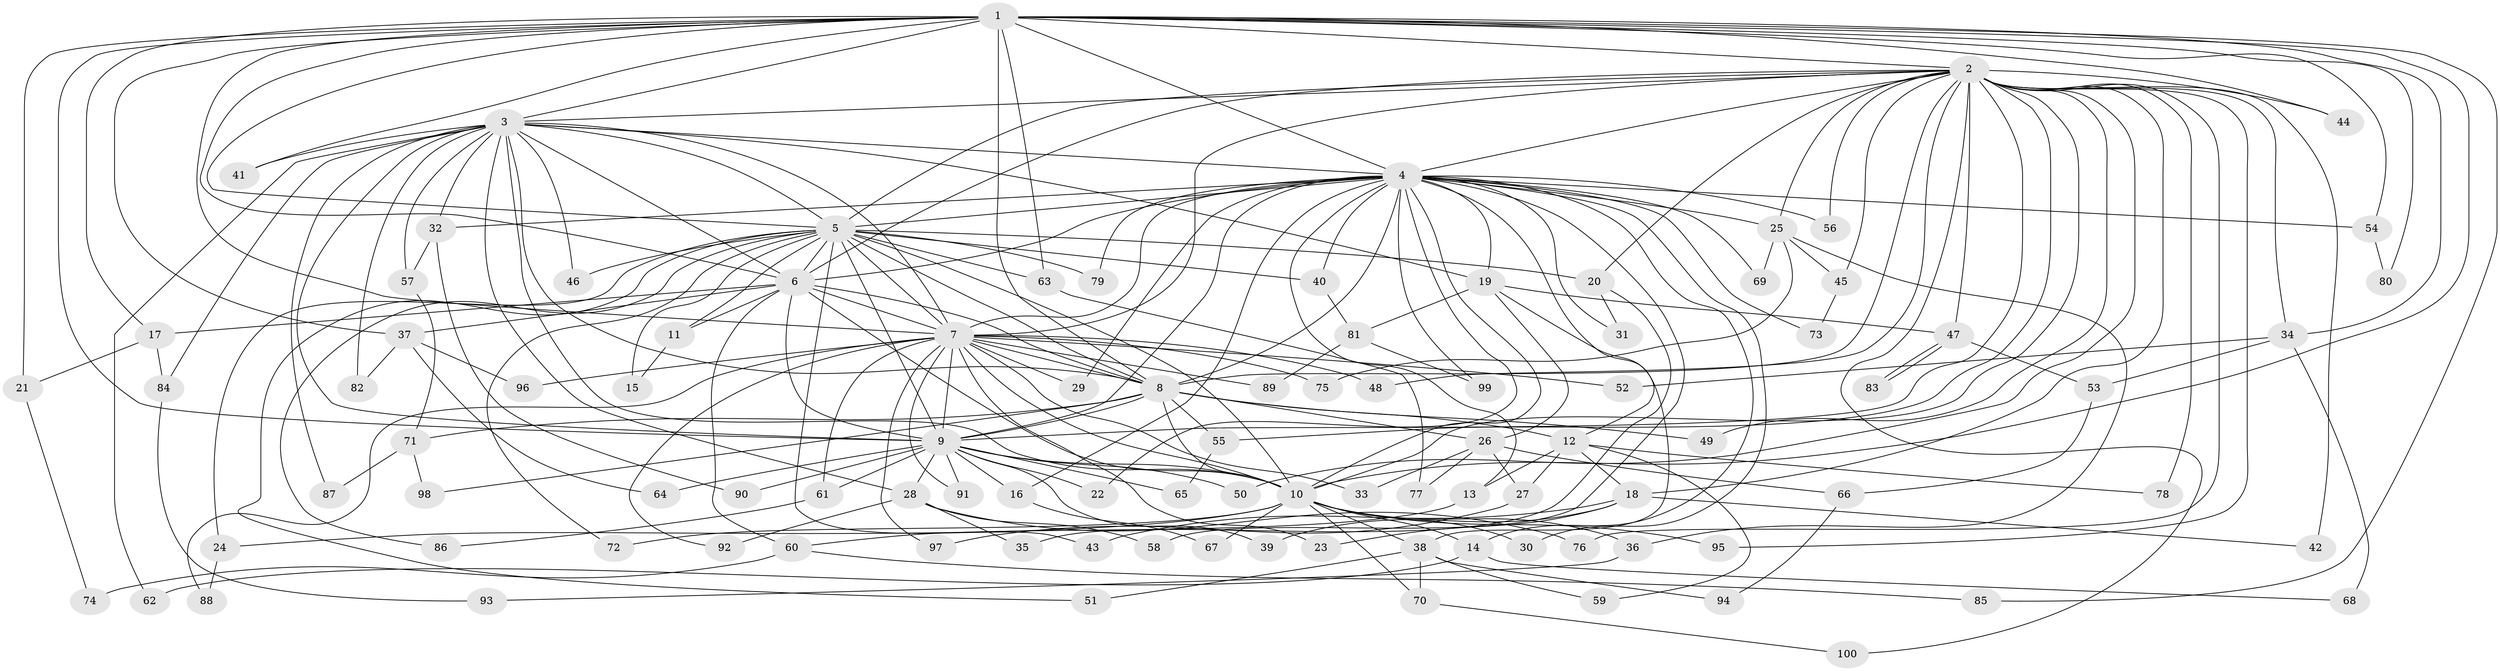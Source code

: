// Generated by graph-tools (version 1.1) at 2025/49/03/09/25 03:49:38]
// undirected, 100 vertices, 225 edges
graph export_dot {
graph [start="1"]
  node [color=gray90,style=filled];
  1;
  2;
  3;
  4;
  5;
  6;
  7;
  8;
  9;
  10;
  11;
  12;
  13;
  14;
  15;
  16;
  17;
  18;
  19;
  20;
  21;
  22;
  23;
  24;
  25;
  26;
  27;
  28;
  29;
  30;
  31;
  32;
  33;
  34;
  35;
  36;
  37;
  38;
  39;
  40;
  41;
  42;
  43;
  44;
  45;
  46;
  47;
  48;
  49;
  50;
  51;
  52;
  53;
  54;
  55;
  56;
  57;
  58;
  59;
  60;
  61;
  62;
  63;
  64;
  65;
  66;
  67;
  68;
  69;
  70;
  71;
  72;
  73;
  74;
  75;
  76;
  77;
  78;
  79;
  80;
  81;
  82;
  83;
  84;
  85;
  86;
  87;
  88;
  89;
  90;
  91;
  92;
  93;
  94;
  95;
  96;
  97;
  98;
  99;
  100;
  1 -- 2;
  1 -- 3;
  1 -- 4;
  1 -- 5;
  1 -- 6;
  1 -- 7;
  1 -- 8;
  1 -- 9;
  1 -- 10;
  1 -- 17;
  1 -- 21;
  1 -- 34;
  1 -- 37;
  1 -- 41;
  1 -- 44;
  1 -- 54;
  1 -- 63;
  1 -- 80;
  1 -- 85;
  2 -- 3;
  2 -- 4;
  2 -- 5;
  2 -- 6;
  2 -- 7;
  2 -- 8;
  2 -- 9;
  2 -- 10;
  2 -- 18;
  2 -- 20;
  2 -- 25;
  2 -- 34;
  2 -- 42;
  2 -- 44;
  2 -- 45;
  2 -- 47;
  2 -- 48;
  2 -- 49;
  2 -- 50;
  2 -- 55;
  2 -- 56;
  2 -- 76;
  2 -- 78;
  2 -- 95;
  2 -- 100;
  3 -- 4;
  3 -- 5;
  3 -- 6;
  3 -- 7;
  3 -- 8;
  3 -- 9;
  3 -- 10;
  3 -- 19;
  3 -- 28;
  3 -- 32;
  3 -- 41;
  3 -- 46;
  3 -- 57;
  3 -- 62;
  3 -- 82;
  3 -- 84;
  3 -- 87;
  4 -- 5;
  4 -- 6;
  4 -- 7;
  4 -- 8;
  4 -- 9;
  4 -- 10;
  4 -- 12;
  4 -- 13;
  4 -- 14;
  4 -- 16;
  4 -- 19;
  4 -- 22;
  4 -- 25;
  4 -- 29;
  4 -- 30;
  4 -- 31;
  4 -- 32;
  4 -- 40;
  4 -- 54;
  4 -- 56;
  4 -- 58;
  4 -- 69;
  4 -- 73;
  4 -- 79;
  4 -- 99;
  5 -- 6;
  5 -- 7;
  5 -- 8;
  5 -- 9;
  5 -- 10;
  5 -- 11;
  5 -- 15;
  5 -- 20;
  5 -- 24;
  5 -- 40;
  5 -- 43;
  5 -- 46;
  5 -- 51;
  5 -- 63;
  5 -- 72;
  5 -- 79;
  5 -- 86;
  6 -- 7;
  6 -- 8;
  6 -- 9;
  6 -- 10;
  6 -- 11;
  6 -- 17;
  6 -- 37;
  6 -- 60;
  7 -- 8;
  7 -- 9;
  7 -- 10;
  7 -- 23;
  7 -- 29;
  7 -- 33;
  7 -- 48;
  7 -- 52;
  7 -- 61;
  7 -- 75;
  7 -- 88;
  7 -- 89;
  7 -- 91;
  7 -- 92;
  7 -- 96;
  7 -- 97;
  8 -- 9;
  8 -- 10;
  8 -- 12;
  8 -- 26;
  8 -- 49;
  8 -- 55;
  8 -- 71;
  8 -- 98;
  9 -- 10;
  9 -- 16;
  9 -- 22;
  9 -- 28;
  9 -- 39;
  9 -- 50;
  9 -- 61;
  9 -- 64;
  9 -- 65;
  9 -- 90;
  9 -- 91;
  10 -- 14;
  10 -- 24;
  10 -- 30;
  10 -- 36;
  10 -- 38;
  10 -- 67;
  10 -- 70;
  10 -- 72;
  10 -- 95;
  11 -- 15;
  12 -- 13;
  12 -- 18;
  12 -- 27;
  12 -- 59;
  12 -- 78;
  13 -- 60;
  14 -- 62;
  14 -- 68;
  16 -- 67;
  17 -- 21;
  17 -- 84;
  18 -- 23;
  18 -- 39;
  18 -- 42;
  18 -- 43;
  19 -- 26;
  19 -- 38;
  19 -- 47;
  19 -- 81;
  20 -- 31;
  20 -- 35;
  21 -- 74;
  24 -- 88;
  25 -- 36;
  25 -- 45;
  25 -- 69;
  25 -- 75;
  26 -- 27;
  26 -- 33;
  26 -- 66;
  26 -- 77;
  27 -- 97;
  28 -- 35;
  28 -- 58;
  28 -- 76;
  28 -- 92;
  32 -- 57;
  32 -- 90;
  34 -- 52;
  34 -- 53;
  34 -- 68;
  36 -- 93;
  37 -- 64;
  37 -- 82;
  37 -- 96;
  38 -- 51;
  38 -- 59;
  38 -- 70;
  38 -- 94;
  40 -- 81;
  45 -- 73;
  47 -- 53;
  47 -- 83;
  47 -- 83;
  53 -- 66;
  54 -- 80;
  55 -- 65;
  57 -- 71;
  60 -- 74;
  60 -- 85;
  61 -- 86;
  63 -- 77;
  66 -- 94;
  70 -- 100;
  71 -- 87;
  71 -- 98;
  81 -- 89;
  81 -- 99;
  84 -- 93;
}
